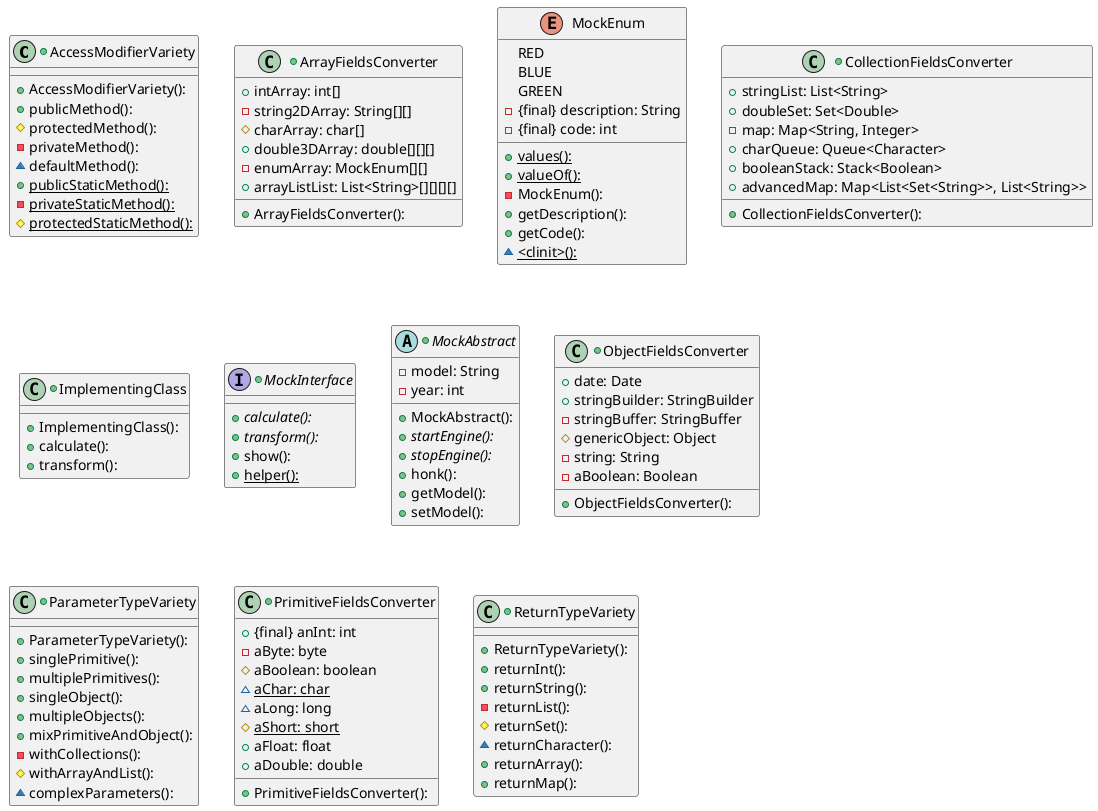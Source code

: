 @startuml
+class AccessModifierVariety{
+AccessModifierVariety():
+publicMethod():
#protectedMethod():
-privateMethod():
~defaultMethod():
+{static}publicStaticMethod():
-{static}privateStaticMethod():
#{static}protectedStaticMethod():
}
+class ArrayFieldsConverter{
+ intArray: int[]
- string2DArray: String[][]
# charArray: char[]
+ double3DArray: double[][][]
- enumArray: MockEnum[][]
+ arrayListList: List<String>[][][][]
+ArrayFieldsConverter():
}
enum MockEnum{
RED
BLUE
GREEN
-{final} description: String
-{final} code: int
+{static}values():
+{static}valueOf():
-MockEnum():
+getDescription():
+getCode():
~{static}<clinit>():
}
+class CollectionFieldsConverter{
+ stringList: List<String>
+ doubleSet: Set<Double>
- map: Map<String, Integer>
+ charQueue: Queue<Character>
+ booleanStack: Stack<Boolean>
+ advancedMap: Map<List<Set<String>>, List<String>>
+CollectionFieldsConverter():
}
+class ImplementingClass{
+ImplementingClass():
+calculate():
+transform():
}
+interface MockInterface{
+{abstract}calculate():
+{abstract}transform():
+show():
+{static}helper():
}
+abstract class MockAbstract{
- model: String
- year: int
+MockAbstract():
+{abstract}startEngine():
+{abstract}stopEngine():
+honk():
+getModel():
+setModel():
}
+class ObjectFieldsConverter{
+ date: Date
+ stringBuilder: StringBuilder
- stringBuffer: StringBuffer
# genericObject: Object
- string: String
- aBoolean: Boolean
+ObjectFieldsConverter():
}
+class ParameterTypeVariety{
+ParameterTypeVariety():
+singlePrimitive():
+multiplePrimitives():
+singleObject():
+multipleObjects():
+mixPrimitiveAndObject():
-withCollections():
#withArrayAndList():
~complexParameters():
}
+class PrimitiveFieldsConverter{
+{final} anInt: int
- aByte: byte
# aBoolean: boolean
~{static} aChar: char
~ aLong: long
#{static} aShort: short
+ aFloat: float
+ aDouble: double
+PrimitiveFieldsConverter():
}
+class ReturnTypeVariety{
+ReturnTypeVariety():
+returnInt():
+returnString():
-returnList():
#returnSet():
~returnCharacter():
+returnArray():
+returnMap():
}
@enduml